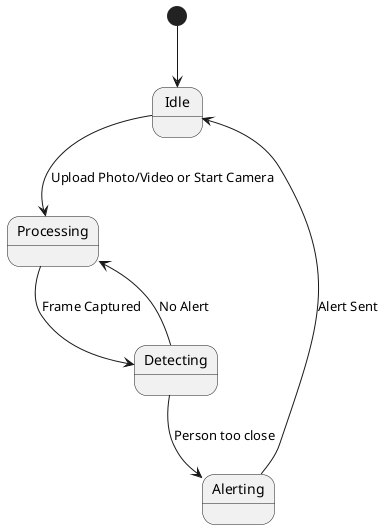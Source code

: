 @startuml
state "Idle" as Idle
state "Processing" as Processing
state "Detecting" as Detecting
state "Alerting" as Alerting

[*] --> Idle

Idle --> Processing : Upload Photo/Video or Start Camera
Processing --> Detecting : Frame Captured
Detecting --> Alerting : Person too close
Detecting --> Processing : No Alert
Alerting --> Idle : Alert Sent

@enduml
